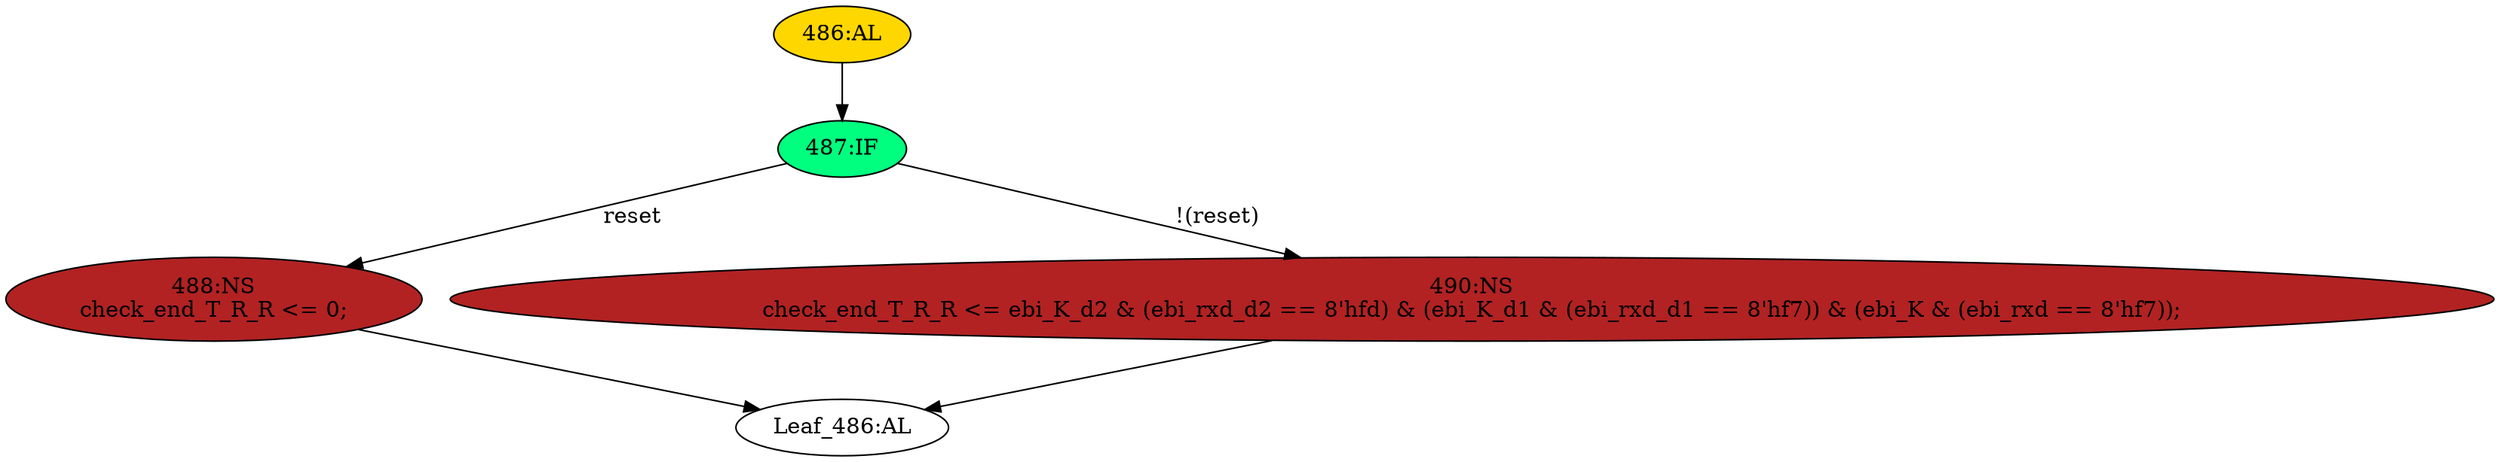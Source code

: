 strict digraph "" {
	node [label="\N"];
	"487:IF"	 [ast="<pyverilog.vparser.ast.IfStatement object at 0x7f702a749f90>",
		fillcolor=springgreen,
		label="487:IF",
		statements="[]",
		style=filled,
		typ=IfStatement];
	"488:NS"	 [ast="<pyverilog.vparser.ast.NonblockingSubstitution object at 0x7f702a651590>",
		fillcolor=firebrick,
		label="488:NS
check_end_T_R_R <= 0;",
		statements="[<pyverilog.vparser.ast.NonblockingSubstitution object at 0x7f702a651590>]",
		style=filled,
		typ=NonblockingSubstitution];
	"487:IF" -> "488:NS"	 [cond="['reset']",
		label=reset,
		lineno=487];
	"490:NS"	 [ast="<pyverilog.vparser.ast.NonblockingSubstitution object at 0x7f702a749fd0>",
		fillcolor=firebrick,
		label="490:NS
check_end_T_R_R <= ebi_K_d2 & (ebi_rxd_d2 == 8'hfd) & (ebi_K_d1 & (ebi_rxd_d1 == 8'hf7)) & (ebi_K & (ebi_rxd == 8'hf7));",
		statements="[<pyverilog.vparser.ast.NonblockingSubstitution object at 0x7f702a749fd0>]",
		style=filled,
		typ=NonblockingSubstitution];
	"487:IF" -> "490:NS"	 [cond="['reset']",
		label="!(reset)",
		lineno=487];
	"Leaf_486:AL"	 [def_var="['check_end_T_R_R']",
		label="Leaf_486:AL"];
	"488:NS" -> "Leaf_486:AL"	 [cond="[]",
		lineno=None];
	"490:NS" -> "Leaf_486:AL"	 [cond="[]",
		lineno=None];
	"486:AL"	 [ast="<pyverilog.vparser.ast.Always object at 0x7f702a651750>",
		clk_sens=True,
		fillcolor=gold,
		label="486:AL",
		sens="['ck', 'reset']",
		statements="[]",
		style=filled,
		typ=Always,
		use_var="['reset', 'ebi_rxd_d2', 'ebi_K', 'ebi_rxd_d1', 'ebi_rxd', 'ebi_K_d2', 'ebi_K_d1']"];
	"486:AL" -> "487:IF"	 [cond="[]",
		lineno=None];
}
